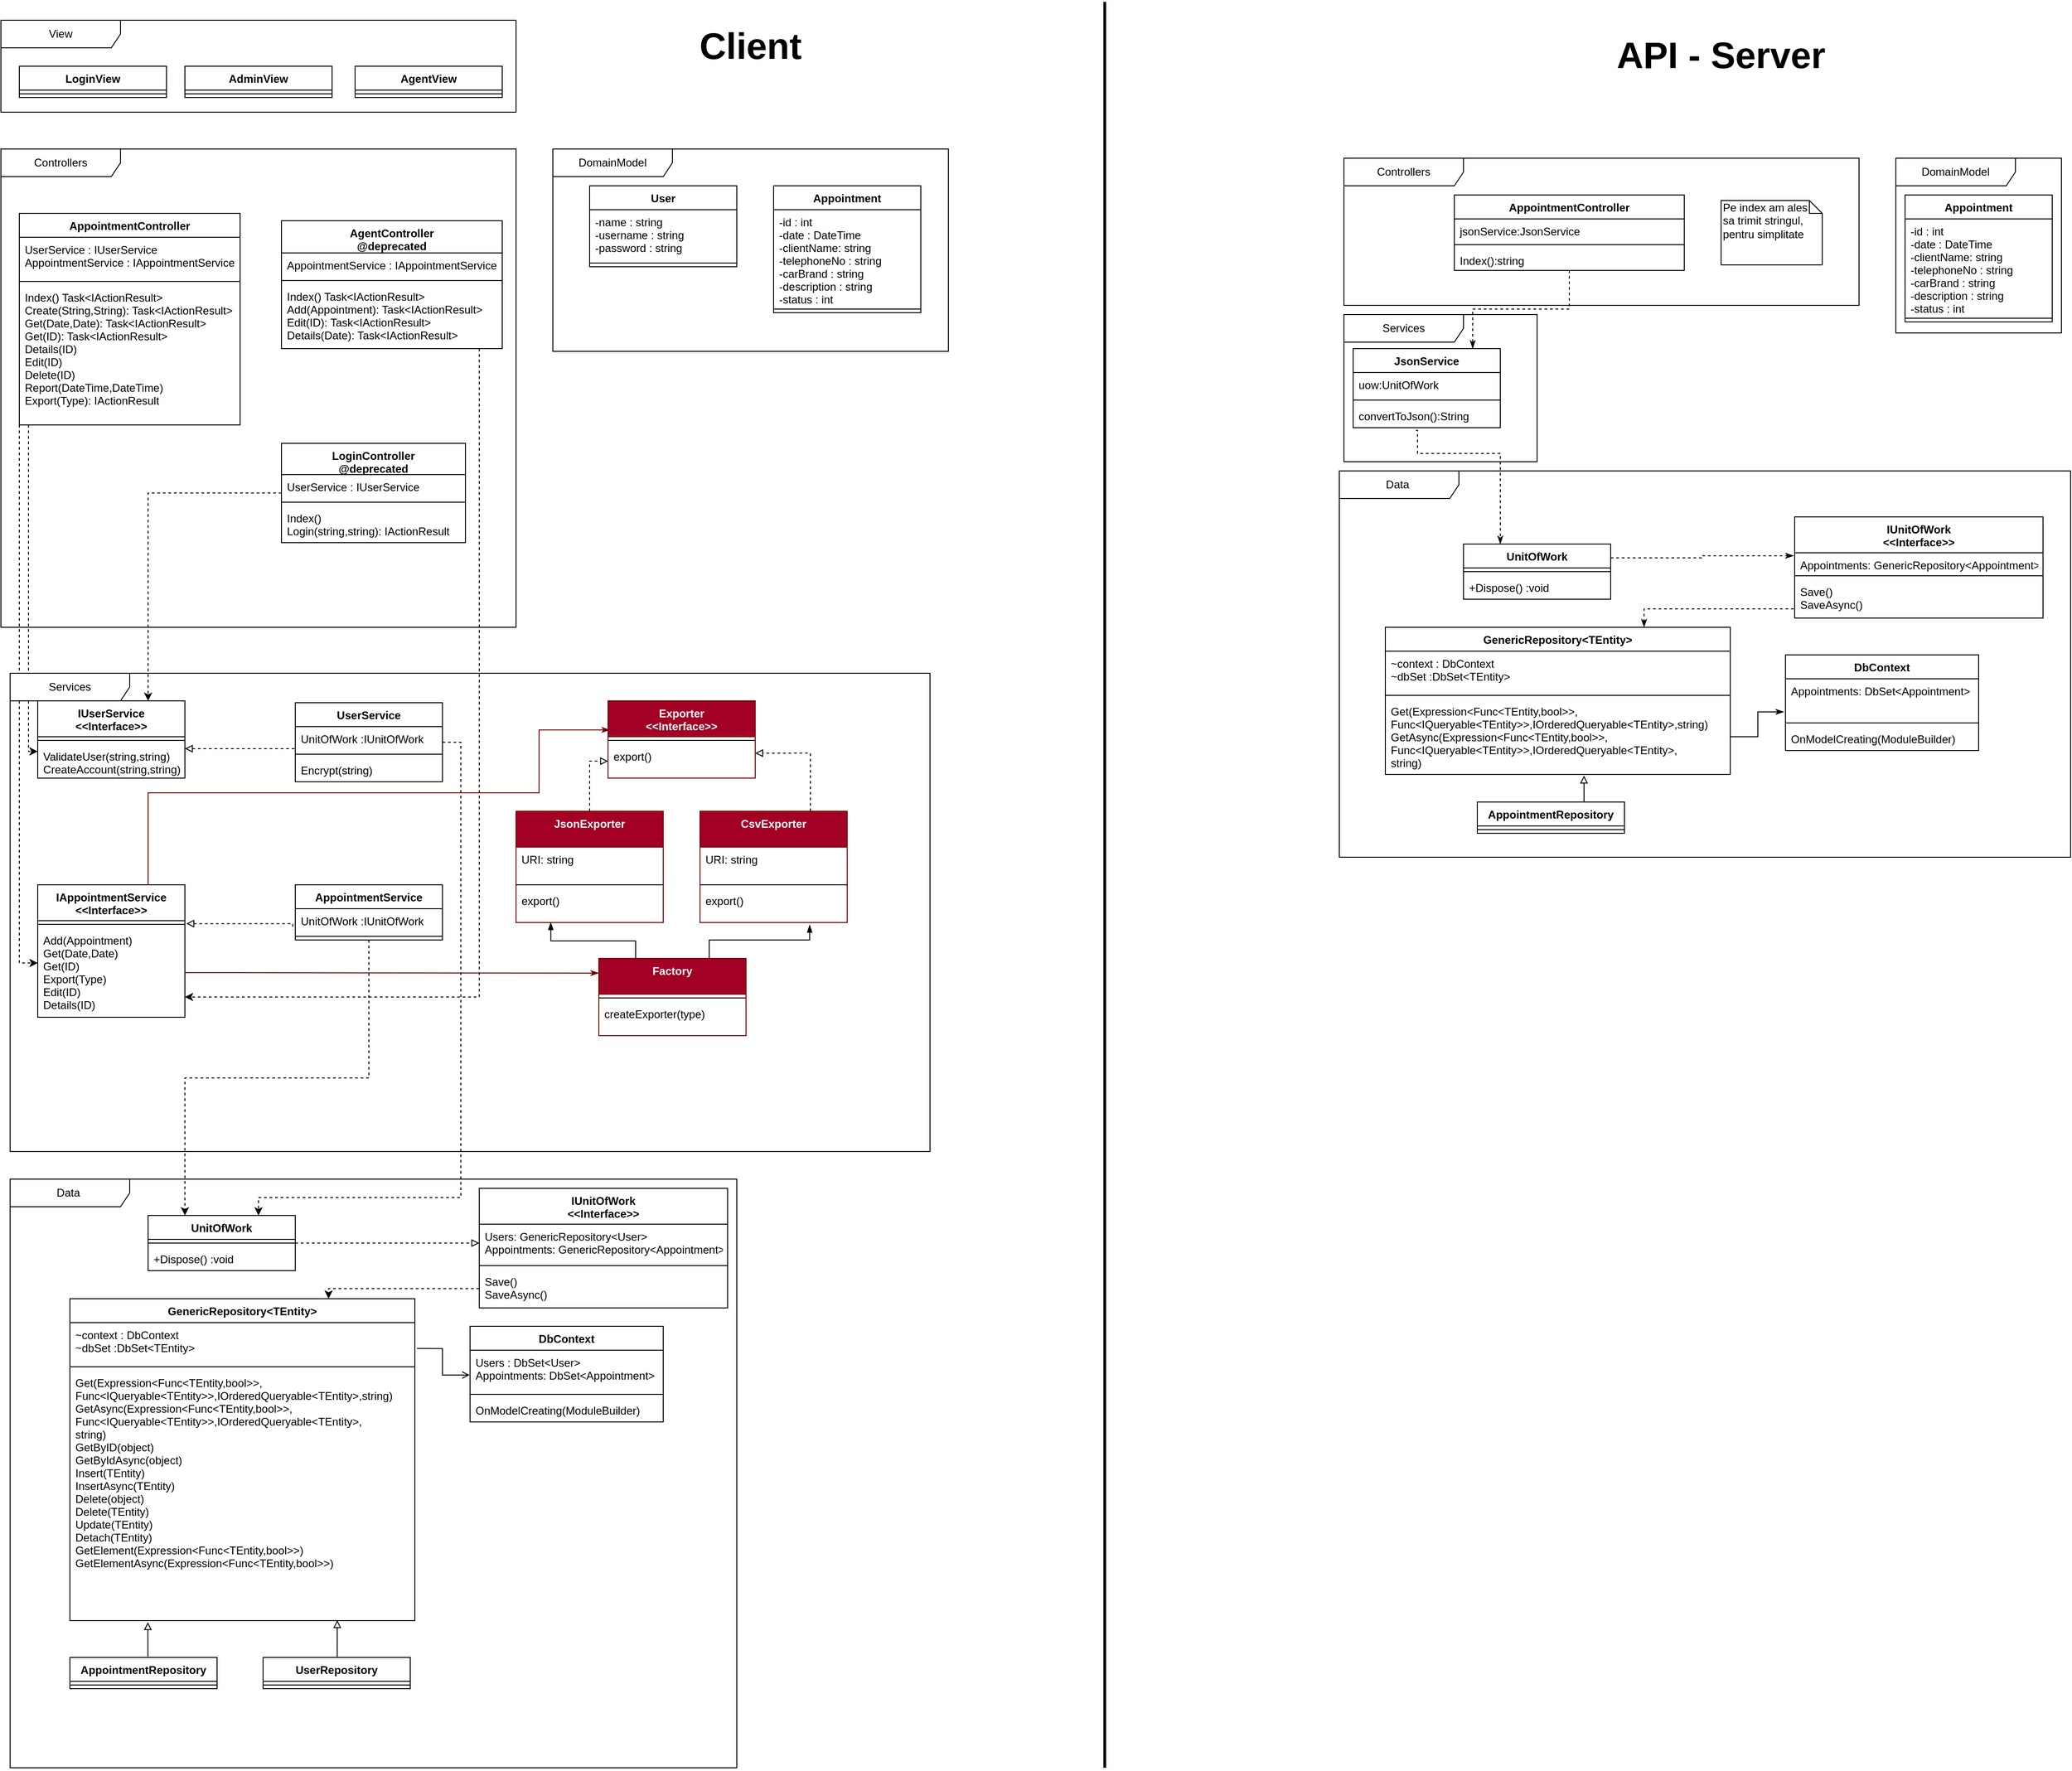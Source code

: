 <mxfile version="12.9.12" type="device"><diagram id="PIaGC9oznYT1SLy1lcSQ" name="Page-1"><mxGraphModel dx="2966" dy="1517" grid="1" gridSize="10" guides="1" tooltips="1" connect="1" arrows="1" fold="1" page="1" pageScale="1" pageWidth="850" pageHeight="1100" math="0" shadow="0"><root><mxCell id="0"/><mxCell id="1" parent="0"/><mxCell id="qZq4hldEDot05OZRBXCC-1" value="Controllers" style="shape=umlFrame;whiteSpace=wrap;html=1;width=130;height=30;" parent="1" vertex="1"><mxGeometry x="95" y="170" width="560" height="520" as="geometry"/></mxCell><mxCell id="qZq4hldEDot05OZRBXCC-2" value="DomainModel" style="shape=umlFrame;whiteSpace=wrap;html=1;width=130;height=30;" parent="1" vertex="1"><mxGeometry x="695" y="170" width="430" height="220" as="geometry"/></mxCell><mxCell id="qZq4hldEDot05OZRBXCC-3" value="Services" style="shape=umlFrame;whiteSpace=wrap;html=1;width=130;height=30;" parent="1" vertex="1"><mxGeometry x="1555" y="350" width="210" height="160" as="geometry"/></mxCell><mxCell id="qZq4hldEDot05OZRBXCC-8" value="Data&amp;nbsp;" style="shape=umlFrame;whiteSpace=wrap;html=1;width=130;height=30;" parent="1" vertex="1"><mxGeometry x="105" y="1290" width="790" height="640" as="geometry"/></mxCell><mxCell id="qZq4hldEDot05OZRBXCC-17" value="View" style="shape=umlFrame;whiteSpace=wrap;html=1;width=130;height=30;" parent="1" vertex="1"><mxGeometry x="95" y="30" width="560" height="100" as="geometry"/></mxCell><mxCell id="qZq4hldEDot05OZRBXCC-35" style="edgeStyle=orthogonalEdgeStyle;rounded=0;orthogonalLoop=1;jettySize=auto;html=1;exitX=1;exitY=0.5;exitDx=0;exitDy=0;endArrow=none;endFill=0;startArrow=block;startFill=0;dashed=1;" parent="1" edge="1"><mxGeometry relative="1" as="geometry"><mxPoint x="417" y="822" as="targetPoint"/><Array as="points"><mxPoint x="417" y="822"/></Array><mxPoint x="295" y="822" as="sourcePoint"/></mxGeometry></mxCell><mxCell id="qZq4hldEDot05OZRBXCC-36" style="edgeStyle=orthogonalEdgeStyle;rounded=0;orthogonalLoop=1;jettySize=auto;html=1;startArrow=block;startFill=0;endArrow=none;endFill=0;dashed=1;entryX=-0.017;entryY=0.878;entryDx=0;entryDy=0;entryPerimeter=0;exitX=1.01;exitY=0.124;exitDx=0;exitDy=0;exitPerimeter=0;" parent="1" target="qZq4hldEDot05OZRBXCC-19" edge="1"><mxGeometry relative="1" as="geometry"><mxPoint x="415" y="942" as="targetPoint"/><Array as="points"><mxPoint x="412" y="1012"/></Array><mxPoint x="296.6" y="1012.224" as="sourcePoint"/></mxGeometry></mxCell><mxCell id="rOo90DY0eAiEfYLlyZjU-38" style="edgeStyle=orthogonalEdgeStyle;rounded=0;orthogonalLoop=1;jettySize=auto;html=1;dashed=1;endArrow=classic;endFill=1;entryX=0.75;entryY=0;entryDx=0;entryDy=0;" parent="1" source="qZq4hldEDot05OZRBXCC-4" target="qZq4hldEDot05OZRBXCC-54" edge="1"><mxGeometry relative="1" as="geometry"><Array as="points"><mxPoint x="595" y="815"/><mxPoint x="595" y="1310"/><mxPoint x="375" y="1310"/></Array></mxGeometry></mxCell><mxCell id="rOo90DY0eAiEfYLlyZjU-37" style="edgeStyle=orthogonalEdgeStyle;rounded=0;orthogonalLoop=1;jettySize=auto;html=1;entryX=0.25;entryY=0;entryDx=0;entryDy=0;dashed=1;endArrow=classic;endFill=1;" parent="1" source="qZq4hldEDot05OZRBXCC-18" target="qZq4hldEDot05OZRBXCC-54" edge="1"><mxGeometry relative="1" as="geometry"><Array as="points"><mxPoint x="495" y="1180"/><mxPoint x="295" y="1180"/></Array></mxGeometry></mxCell><mxCell id="rOo90DY0eAiEfYLlyZjU-20" style="edgeStyle=orthogonalEdgeStyle;rounded=0;orthogonalLoop=1;jettySize=auto;html=1;entryX=0;entryY=0.5;entryDx=0;entryDy=0;endArrow=block;endFill=0;dashed=1;" parent="1" source="qZq4hldEDot05OZRBXCC-54" target="qZq4hldEDot05OZRBXCC-76" edge="1"><mxGeometry relative="1" as="geometry"/></mxCell><mxCell id="qZq4hldEDot05OZRBXCC-74" style="edgeStyle=orthogonalEdgeStyle;rounded=0;orthogonalLoop=1;jettySize=auto;html=1;exitX=1.006;exitY=0.64;exitDx=0;exitDy=0;entryX=-0.002;entryY=0.622;entryDx=0;entryDy=0;startArrow=none;startFill=0;endArrow=open;endFill=0;exitPerimeter=0;entryPerimeter=0;" parent="1" source="qZq4hldEDot05OZRBXCC-59" target="qZq4hldEDot05OZRBXCC-71" edge="1"><mxGeometry relative="1" as="geometry"><Array as="points"><mxPoint x="575" y="1474"/><mxPoint x="575" y="1503"/><mxPoint x="605" y="1503"/></Array></mxGeometry></mxCell><mxCell id="rOo90DY0eAiEfYLlyZjU-19" style="edgeStyle=orthogonalEdgeStyle;rounded=0;orthogonalLoop=1;jettySize=auto;html=1;exitX=0.5;exitY=0;exitDx=0;exitDy=0;entryX=0.226;entryY=1.006;entryDx=0;entryDy=0;entryPerimeter=0;endArrow=block;endFill=0;" parent="1" source="qZq4hldEDot05OZRBXCC-66" target="qZq4hldEDot05OZRBXCC-61" edge="1"><mxGeometry relative="1" as="geometry"/></mxCell><mxCell id="rOo90DY0eAiEfYLlyZjU-18" style="edgeStyle=orthogonalEdgeStyle;rounded=0;orthogonalLoop=1;jettySize=auto;html=1;endArrow=block;endFill=0;entryX=0.775;entryY=0.998;entryDx=0;entryDy=0;entryPerimeter=0;" parent="1" source="qZq4hldEDot05OZRBXCC-62" target="qZq4hldEDot05OZRBXCC-61" edge="1"><mxGeometry relative="1" as="geometry"><mxPoint x="465" y="1774" as="targetPoint"/><Array as="points"><mxPoint x="461" y="1790"/></Array></mxGeometry></mxCell><mxCell id="rOo90DY0eAiEfYLlyZjU-39" style="edgeStyle=orthogonalEdgeStyle;rounded=0;orthogonalLoop=1;jettySize=auto;html=1;entryX=0.75;entryY=0;entryDx=0;entryDy=0;dashed=1;endArrow=classic;endFill=1;" parent="1" source="rOo90DY0eAiEfYLlyZjU-9" target="qZq4hldEDot05OZRBXCC-22" edge="1"><mxGeometry relative="1" as="geometry"/></mxCell><mxCell id="rOo90DY0eAiEfYLlyZjU-34" style="edgeStyle=orthogonalEdgeStyle;rounded=0;orthogonalLoop=1;jettySize=auto;html=1;dashed=1;endArrow=classic;endFill=1;" parent="1" source="rOo90DY0eAiEfYLlyZjU-13" target="qZq4hldEDot05OZRBXCC-22" edge="1"><mxGeometry relative="1" as="geometry"><Array as="points"><mxPoint x="125" y="825"/></Array></mxGeometry></mxCell><mxCell id="rOo90DY0eAiEfYLlyZjU-35" style="edgeStyle=orthogonalEdgeStyle;rounded=0;orthogonalLoop=1;jettySize=auto;html=1;dashed=1;endArrow=classic;endFill=1;" parent="1" source="rOo90DY0eAiEfYLlyZjU-13" target="qZq4hldEDot05OZRBXCC-31" edge="1"><mxGeometry relative="1" as="geometry"><Array as="points"><mxPoint x="115" y="1055"/></Array></mxGeometry></mxCell><mxCell id="rOo90DY0eAiEfYLlyZjU-36" style="edgeStyle=orthogonalEdgeStyle;rounded=0;orthogonalLoop=1;jettySize=auto;html=1;dashed=1;endArrow=classic;endFill=1;" parent="1" source="rOo90DY0eAiEfYLlyZjU-25" target="qZq4hldEDot05OZRBXCC-34" edge="1"><mxGeometry relative="1" as="geometry"><Array as="points"><mxPoint x="615" y="1092"/></Array></mxGeometry></mxCell><mxCell id="rOo90DY0eAiEfYLlyZjU-40" style="edgeStyle=orthogonalEdgeStyle;rounded=0;orthogonalLoop=1;jettySize=auto;html=1;exitX=0;exitY=0.5;exitDx=0;exitDy=0;entryX=0.75;entryY=0;entryDx=0;entryDy=0;dashed=1;endArrow=classic;endFill=1;" parent="1" source="qZq4hldEDot05OZRBXCC-78" target="qZq4hldEDot05OZRBXCC-58" edge="1"><mxGeometry relative="1" as="geometry"><Array as="points"><mxPoint x="451" y="1409"/></Array></mxGeometry></mxCell><mxCell id="Af4SfzomK1wNkltasO6u-13" style="edgeStyle=orthogonalEdgeStyle;rounded=0;orthogonalLoop=1;jettySize=auto;html=1;exitX=0.5;exitY=0;exitDx=0;exitDy=0;endArrow=block;endFill=0;dashed=1;" edge="1" parent="1" source="Af4SfzomK1wNkltasO6u-4" target="Af4SfzomK1wNkltasO6u-3"><mxGeometry relative="1" as="geometry"/></mxCell><mxCell id="Af4SfzomK1wNkltasO6u-14" style="edgeStyle=orthogonalEdgeStyle;rounded=0;orthogonalLoop=1;jettySize=auto;html=1;exitX=0.75;exitY=0;exitDx=0;exitDy=0;entryX=1;entryY=0.266;entryDx=0;entryDy=0;entryPerimeter=0;endArrow=block;endFill=0;dashed=1;" edge="1" parent="1" source="Af4SfzomK1wNkltasO6u-7" target="Af4SfzomK1wNkltasO6u-3"><mxGeometry relative="1" as="geometry"/></mxCell><mxCell id="Af4SfzomK1wNkltasO6u-15" style="edgeStyle=orthogonalEdgeStyle;rounded=0;orthogonalLoop=1;jettySize=auto;html=1;exitX=0.25;exitY=0;exitDx=0;exitDy=0;entryX=0.236;entryY=0.99;entryDx=0;entryDy=0;entryPerimeter=0;endArrow=blockThin;endFill=1;" edge="1" parent="1" source="Af4SfzomK1wNkltasO6u-10" target="Af4SfzomK1wNkltasO6u-6"><mxGeometry relative="1" as="geometry"><Array as="points"><mxPoint x="785" y="1031"/><mxPoint x="693" y="1031"/></Array></mxGeometry></mxCell><mxCell id="Af4SfzomK1wNkltasO6u-16" style="edgeStyle=orthogonalEdgeStyle;rounded=0;orthogonalLoop=1;jettySize=auto;html=1;exitX=0.75;exitY=0;exitDx=0;exitDy=0;entryX=0.745;entryY=1.067;entryDx=0;entryDy=0;entryPerimeter=0;endArrow=blockThin;endFill=1;" edge="1" parent="1" source="Af4SfzomK1wNkltasO6u-10" target="Af4SfzomK1wNkltasO6u-9"><mxGeometry relative="1" as="geometry"><Array as="points"><mxPoint x="865" y="1030"/><mxPoint x="974" y="1030"/></Array></mxGeometry></mxCell><mxCell id="Af4SfzomK1wNkltasO6u-22" value="" style="endArrow=none;html=1;strokeWidth=3;" edge="1" parent="1"><mxGeometry width="50" height="50" relative="1" as="geometry"><mxPoint x="1295" y="1930" as="sourcePoint"/><mxPoint x="1295" y="10" as="targetPoint"/></mxGeometry></mxCell><mxCell id="Af4SfzomK1wNkltasO6u-23" value="Controllers" style="shape=umlFrame;whiteSpace=wrap;html=1;width=130;height=30;" vertex="1" parent="1"><mxGeometry x="1555" y="180" width="560" height="160" as="geometry"/></mxCell><mxCell id="Af4SfzomK1wNkltasO6u-24" value="DomainModel" style="shape=umlFrame;whiteSpace=wrap;html=1;width=130;height=30;" vertex="1" parent="1"><mxGeometry x="2155" y="180" width="180" height="190" as="geometry"/></mxCell><mxCell id="Af4SfzomK1wNkltasO6u-25" value="Data&amp;nbsp;" style="shape=umlFrame;whiteSpace=wrap;html=1;width=130;height=30;" vertex="1" parent="1"><mxGeometry x="1550" y="520" width="795" height="420" as="geometry"/></mxCell><mxCell id="Af4SfzomK1wNkltasO6u-65" style="edgeStyle=orthogonalEdgeStyle;rounded=0;orthogonalLoop=1;jettySize=auto;html=1;exitX=0.5;exitY=1;exitDx=0;exitDy=0;dashed=1;endArrow=classicThin;endFill=1;" edge="1" parent="1" source="Af4SfzomK1wNkltasO6u-30" target="Af4SfzomK1wNkltasO6u-61"><mxGeometry relative="1" as="geometry"><Array as="points"><mxPoint x="1800" y="344"/><mxPoint x="1695" y="344"/></Array></mxGeometry></mxCell><mxCell id="Af4SfzomK1wNkltasO6u-57" style="edgeStyle=orthogonalEdgeStyle;rounded=0;orthogonalLoop=1;jettySize=auto;html=1;exitX=1;exitY=0.25;exitDx=0;exitDy=0;entryX=-0.004;entryY=0.154;entryDx=0;entryDy=0;entryPerimeter=0;endArrow=classicThin;endFill=1;dashed=1;" edge="1" parent="1" source="Af4SfzomK1wNkltasO6u-35" target="Af4SfzomK1wNkltasO6u-39"><mxGeometry relative="1" as="geometry"/></mxCell><mxCell id="Af4SfzomK1wNkltasO6u-53" style="edgeStyle=orthogonalEdgeStyle;rounded=0;orthogonalLoop=1;jettySize=auto;html=1;exitX=0.75;exitY=0;exitDx=0;exitDy=0;entryX=0.576;entryY=1.016;entryDx=0;entryDy=0;entryPerimeter=0;endArrow=block;endFill=0;" edge="1" parent="1" source="Af4SfzomK1wNkltasO6u-46" target="Af4SfzomK1wNkltasO6u-45"><mxGeometry relative="1" as="geometry"/></mxCell><mxCell id="Af4SfzomK1wNkltasO6u-54" style="edgeStyle=orthogonalEdgeStyle;rounded=0;orthogonalLoop=1;jettySize=auto;html=1;exitX=1;exitY=0.5;exitDx=0;exitDy=0;entryX=-0.008;entryY=0.818;entryDx=0;entryDy=0;entryPerimeter=0;endArrow=classicThin;endFill=1;" edge="1" parent="1" source="Af4SfzomK1wNkltasO6u-45" target="Af4SfzomK1wNkltasO6u-49"><mxGeometry relative="1" as="geometry"/></mxCell><mxCell id="Af4SfzomK1wNkltasO6u-56" style="edgeStyle=orthogonalEdgeStyle;rounded=0;orthogonalLoop=1;jettySize=auto;html=1;exitX=0;exitY=0.5;exitDx=0;exitDy=0;entryX=0.75;entryY=0;entryDx=0;entryDy=0;endArrow=classicThin;endFill=1;dashed=1;" edge="1" parent="1" source="Af4SfzomK1wNkltasO6u-41" target="Af4SfzomK1wNkltasO6u-42"><mxGeometry relative="1" as="geometry"><Array as="points"><mxPoint x="2045" y="670"/><mxPoint x="1881" y="670"/></Array></mxGeometry></mxCell><mxCell id="Af4SfzomK1wNkltasO6u-58" style="edgeStyle=orthogonalEdgeStyle;rounded=0;orthogonalLoop=1;jettySize=auto;html=1;entryX=0.25;entryY=0;entryDx=0;entryDy=0;dashed=1;endArrow=classicThin;endFill=1;exitX=0.426;exitY=1.11;exitDx=0;exitDy=0;exitPerimeter=0;" edge="1" parent="1" source="Af4SfzomK1wNkltasO6u-64" target="Af4SfzomK1wNkltasO6u-35"><mxGeometry relative="1" as="geometry"><mxPoint x="1814" y="305" as="sourcePoint"/><Array as="points"><mxPoint x="1635" y="476"/><mxPoint x="1635" y="501"/><mxPoint x="1725" y="501"/></Array></mxGeometry></mxCell><mxCell id="Af4SfzomK1wNkltasO6u-59" value="Pe index am ales sa trimit stringul, pentru simplitate" style="shape=note;whiteSpace=wrap;html=1;size=14;verticalAlign=top;align=left;spacingTop=-6;" vertex="1" parent="1"><mxGeometry x="1965" y="226" width="110" height="70" as="geometry"/></mxCell><mxCell id="Af4SfzomK1wNkltasO6u-60" value="Services" style="shape=umlFrame;whiteSpace=wrap;html=1;width=130;height=30;" vertex="1" parent="1"><mxGeometry x="105" y="740" width="1000" height="520" as="geometry"/></mxCell><mxCell id="Af4SfzomK1wNkltasO6u-66" value="API - Server" style="text;align=center;fontStyle=1;verticalAlign=middle;spacingLeft=3;spacingRight=3;strokeColor=none;rotatable=0;points=[[0,0.5],[1,0.5]];portConstraint=eastwest;fontSize=40;" vertex="1" parent="1"><mxGeometry x="1925" y="50" width="80" height="26" as="geometry"/></mxCell><mxCell id="Af4SfzomK1wNkltasO6u-67" value="Client" style="text;align=center;fontStyle=1;verticalAlign=middle;spacingLeft=3;spacingRight=3;strokeColor=none;rotatable=0;points=[[0,0.5],[1,0.5]];portConstraint=eastwest;fontSize=40;" vertex="1" parent="1"><mxGeometry x="870" y="40" width="80" height="26" as="geometry"/></mxCell><mxCell id="qZq4hldEDot05OZRBXCC-13" value="Appointment" style="swimlane;fontStyle=1;align=center;verticalAlign=top;childLayout=stackLayout;horizontal=1;startSize=26;horizontalStack=0;resizeParent=1;resizeParentMax=0;resizeLast=0;collapsible=1;marginBottom=0;" parent="1" vertex="1"><mxGeometry x="935" y="210" width="160" height="138" as="geometry"/></mxCell><mxCell id="qZq4hldEDot05OZRBXCC-14" value="-id : int&#10;-date : DateTime&#10;-clientName: string&#10;-telephoneNo : string&#10;-carBrand : string&#10;-description : string&#10;-status : int" style="text;strokeColor=none;fillColor=none;align=left;verticalAlign=top;spacingLeft=4;spacingRight=4;overflow=hidden;rotatable=0;points=[[0,0.5],[1,0.5]];portConstraint=eastwest;" parent="qZq4hldEDot05OZRBXCC-13" vertex="1"><mxGeometry y="26" width="160" height="104" as="geometry"/></mxCell><mxCell id="qZq4hldEDot05OZRBXCC-15" value="" style="line;strokeWidth=1;fillColor=none;align=left;verticalAlign=middle;spacingTop=-1;spacingLeft=3;spacingRight=3;rotatable=0;labelPosition=right;points=[];portConstraint=eastwest;" parent="qZq4hldEDot05OZRBXCC-13" vertex="1"><mxGeometry y="130" width="160" height="8" as="geometry"/></mxCell><mxCell id="qZq4hldEDot05OZRBXCC-9" value="User" style="swimlane;fontStyle=1;align=center;verticalAlign=top;childLayout=stackLayout;horizontal=1;startSize=26;horizontalStack=0;resizeParent=1;resizeParentMax=0;resizeLast=0;collapsible=1;marginBottom=0;" parent="1" vertex="1"><mxGeometry x="735" y="210" width="160" height="88" as="geometry"/></mxCell><mxCell id="qZq4hldEDot05OZRBXCC-10" value="-name : string&#10;-username : string&#10;-password : string" style="text;strokeColor=none;fillColor=none;align=left;verticalAlign=top;spacingLeft=4;spacingRight=4;overflow=hidden;rotatable=0;points=[[0,0.5],[1,0.5]];portConstraint=eastwest;" parent="qZq4hldEDot05OZRBXCC-9" vertex="1"><mxGeometry y="26" width="160" height="54" as="geometry"/></mxCell><mxCell id="qZq4hldEDot05OZRBXCC-11" value="" style="line;strokeWidth=1;fillColor=none;align=left;verticalAlign=middle;spacingTop=-1;spacingLeft=3;spacingRight=3;rotatable=0;labelPosition=right;points=[];portConstraint=eastwest;" parent="qZq4hldEDot05OZRBXCC-9" vertex="1"><mxGeometry y="80" width="160" height="8" as="geometry"/></mxCell><mxCell id="qZq4hldEDot05OZRBXCC-4" value="UserService" style="swimlane;fontStyle=1;align=center;verticalAlign=top;childLayout=stackLayout;horizontal=1;startSize=26;horizontalStack=0;resizeParent=1;resizeParentMax=0;resizeLast=0;collapsible=1;marginBottom=0;" parent="1" vertex="1"><mxGeometry x="415" y="772" width="160" height="86" as="geometry"/></mxCell><mxCell id="qZq4hldEDot05OZRBXCC-5" value="UnitOfWork :IUnitOfWork" style="text;strokeColor=none;fillColor=none;align=left;verticalAlign=top;spacingLeft=4;spacingRight=4;overflow=hidden;rotatable=0;points=[[0,0.5],[1,0.5]];portConstraint=eastwest;" parent="qZq4hldEDot05OZRBXCC-4" vertex="1"><mxGeometry y="26" width="160" height="26" as="geometry"/></mxCell><mxCell id="qZq4hldEDot05OZRBXCC-6" value="" style="line;strokeWidth=1;fillColor=none;align=left;verticalAlign=middle;spacingTop=-1;spacingLeft=3;spacingRight=3;rotatable=0;labelPosition=right;points=[];portConstraint=eastwest;" parent="qZq4hldEDot05OZRBXCC-4" vertex="1"><mxGeometry y="52" width="160" height="8" as="geometry"/></mxCell><mxCell id="qZq4hldEDot05OZRBXCC-7" value="Encrypt(string)" style="text;strokeColor=none;fillColor=none;align=left;verticalAlign=top;spacingLeft=4;spacingRight=4;overflow=hidden;rotatable=0;points=[[0,0.5],[1,0.5]];portConstraint=eastwest;" parent="qZq4hldEDot05OZRBXCC-4" vertex="1"><mxGeometry y="60" width="160" height="26" as="geometry"/></mxCell><mxCell id="qZq4hldEDot05OZRBXCC-18" value="AppointmentService" style="swimlane;fontStyle=1;align=center;verticalAlign=top;childLayout=stackLayout;horizontal=1;startSize=26;horizontalStack=0;resizeParent=1;resizeParentMax=0;resizeLast=0;collapsible=1;marginBottom=0;" parent="1" vertex="1"><mxGeometry x="415" y="970" width="160" height="60" as="geometry"/></mxCell><mxCell id="qZq4hldEDot05OZRBXCC-19" value="UnitOfWork :IUnitOfWork" style="text;strokeColor=none;fillColor=none;align=left;verticalAlign=top;spacingLeft=4;spacingRight=4;overflow=hidden;rotatable=0;points=[[0,0.5],[1,0.5]];portConstraint=eastwest;" parent="qZq4hldEDot05OZRBXCC-18" vertex="1"><mxGeometry y="26" width="160" height="26" as="geometry"/></mxCell><mxCell id="qZq4hldEDot05OZRBXCC-20" value="" style="line;strokeWidth=1;fillColor=none;align=left;verticalAlign=middle;spacingTop=-1;spacingLeft=3;spacingRight=3;rotatable=0;labelPosition=right;points=[];portConstraint=eastwest;" parent="qZq4hldEDot05OZRBXCC-18" vertex="1"><mxGeometry y="52" width="160" height="8" as="geometry"/></mxCell><mxCell id="qZq4hldEDot05OZRBXCC-22" value="IUserService&#10;&lt;&lt;Interface&gt;&gt;" style="swimlane;fontStyle=1;align=center;verticalAlign=top;childLayout=stackLayout;horizontal=1;startSize=39;horizontalStack=0;resizeParent=1;resizeParentMax=0;resizeLast=0;collapsible=1;marginBottom=0;" parent="1" vertex="1"><mxGeometry x="135" y="770" width="160" height="84" as="geometry"/></mxCell><mxCell id="qZq4hldEDot05OZRBXCC-24" value="" style="line;strokeWidth=1;fillColor=none;align=left;verticalAlign=middle;spacingTop=-1;spacingLeft=3;spacingRight=3;rotatable=0;labelPosition=right;points=[];portConstraint=eastwest;" parent="qZq4hldEDot05OZRBXCC-22" vertex="1"><mxGeometry y="39" width="160" height="8" as="geometry"/></mxCell><mxCell id="qZq4hldEDot05OZRBXCC-25" value="ValidateUser(string,string)&#10;CreateAccount(string,string)" style="text;strokeColor=none;fillColor=none;align=left;verticalAlign=top;spacingLeft=4;spacingRight=4;overflow=hidden;rotatable=0;points=[[0,0.5],[1,0.5]];portConstraint=eastwest;" parent="qZq4hldEDot05OZRBXCC-22" vertex="1"><mxGeometry y="47" width="160" height="37" as="geometry"/></mxCell><mxCell id="Af4SfzomK1wNkltasO6u-69" style="edgeStyle=orthogonalEdgeStyle;rounded=0;orthogonalLoop=1;jettySize=auto;html=1;exitX=0.75;exitY=0;exitDx=0;exitDy=0;entryX=0.013;entryY=0.376;entryDx=0;entryDy=0;entryPerimeter=0;endArrow=classicThin;endFill=1;strokeWidth=1;fontSize=40;fillColor=#a20025;strokeColor=#6F0000;" edge="1" parent="1" source="qZq4hldEDot05OZRBXCC-31" target="Af4SfzomK1wNkltasO6u-1"><mxGeometry relative="1" as="geometry"><Array as="points"><mxPoint x="255" y="870"/><mxPoint x="680" y="870"/><mxPoint x="680" y="802"/></Array></mxGeometry></mxCell><mxCell id="qZq4hldEDot05OZRBXCC-31" value="IAppointmentService&#10;&lt;&lt;Interface&gt;&gt;" style="swimlane;fontStyle=1;align=center;verticalAlign=top;childLayout=stackLayout;horizontal=1;startSize=39;horizontalStack=0;resizeParent=1;resizeParentMax=0;resizeLast=0;collapsible=1;marginBottom=0;" parent="1" vertex="1"><mxGeometry x="135" y="970" width="160" height="144" as="geometry"/></mxCell><mxCell id="qZq4hldEDot05OZRBXCC-33" value="" style="line;strokeWidth=1;fillColor=none;align=left;verticalAlign=middle;spacingTop=-1;spacingLeft=3;spacingRight=3;rotatable=0;labelPosition=right;points=[];portConstraint=eastwest;" parent="qZq4hldEDot05OZRBXCC-31" vertex="1"><mxGeometry y="39" width="160" height="8" as="geometry"/></mxCell><mxCell id="qZq4hldEDot05OZRBXCC-34" value="Add(Appointment)&#10;Get(Date,Date)&#10;Get(ID)&#10;Export(Type)&#10;Edit(ID)&#10;Details(ID)" style="text;strokeColor=none;fillColor=none;align=left;verticalAlign=top;spacingLeft=4;spacingRight=4;overflow=hidden;rotatable=0;points=[[0,0.5],[1,0.5]];portConstraint=eastwest;" parent="qZq4hldEDot05OZRBXCC-31" vertex="1"><mxGeometry y="47" width="160" height="97" as="geometry"/></mxCell><mxCell id="qZq4hldEDot05OZRBXCC-54" value="UnitOfWork" style="swimlane;fontStyle=1;align=center;verticalAlign=top;childLayout=stackLayout;horizontal=1;startSize=26;horizontalStack=0;resizeParent=1;resizeParentMax=0;resizeLast=0;collapsible=1;marginBottom=0;" parent="1" vertex="1"><mxGeometry x="255" y="1329.5" width="160" height="60" as="geometry"/></mxCell><mxCell id="qZq4hldEDot05OZRBXCC-56" value="" style="line;strokeWidth=1;fillColor=none;align=left;verticalAlign=middle;spacingTop=-1;spacingLeft=3;spacingRight=3;rotatable=0;labelPosition=right;points=[];portConstraint=eastwest;" parent="qZq4hldEDot05OZRBXCC-54" vertex="1"><mxGeometry y="26" width="160" height="8" as="geometry"/></mxCell><mxCell id="qZq4hldEDot05OZRBXCC-57" value="+Dispose() :void" style="text;strokeColor=none;fillColor=none;align=left;verticalAlign=top;spacingLeft=4;spacingRight=4;overflow=hidden;rotatable=0;points=[[0,0.5],[1,0.5]];portConstraint=eastwest;" parent="qZq4hldEDot05OZRBXCC-54" vertex="1"><mxGeometry y="34" width="160" height="26" as="geometry"/></mxCell><mxCell id="qZq4hldEDot05OZRBXCC-75" value="IUnitOfWork&#10;&lt;&lt;Interface&gt;&gt;" style="swimlane;fontStyle=1;align=center;verticalAlign=top;childLayout=stackLayout;horizontal=1;startSize=39;horizontalStack=0;resizeParent=1;resizeParentMax=0;resizeLast=0;collapsible=1;marginBottom=0;" parent="1" vertex="1"><mxGeometry x="615" y="1300" width="270" height="130" as="geometry"/></mxCell><mxCell id="qZq4hldEDot05OZRBXCC-76" value="Users: GenericRepository&lt;User&gt;&#10;Appointments: GenericRepository&lt;Appointment&gt;" style="text;strokeColor=none;fillColor=none;align=left;verticalAlign=top;spacingLeft=4;spacingRight=4;overflow=hidden;rotatable=0;points=[[0,0.5],[1,0.5]];portConstraint=eastwest;" parent="qZq4hldEDot05OZRBXCC-75" vertex="1"><mxGeometry y="39" width="270" height="41" as="geometry"/></mxCell><mxCell id="qZq4hldEDot05OZRBXCC-77" value="" style="line;strokeWidth=1;fillColor=none;align=left;verticalAlign=middle;spacingTop=-1;spacingLeft=3;spacingRight=3;rotatable=0;labelPosition=right;points=[];portConstraint=eastwest;" parent="qZq4hldEDot05OZRBXCC-75" vertex="1"><mxGeometry y="80" width="270" height="8" as="geometry"/></mxCell><mxCell id="qZq4hldEDot05OZRBXCC-78" value="Save()&#10;SaveAsync()" style="text;strokeColor=none;fillColor=none;align=left;verticalAlign=top;spacingLeft=4;spacingRight=4;overflow=hidden;rotatable=0;points=[[0,0.5],[1,0.5]];portConstraint=eastwest;" parent="qZq4hldEDot05OZRBXCC-75" vertex="1"><mxGeometry y="88" width="270" height="42" as="geometry"/></mxCell><mxCell id="qZq4hldEDot05OZRBXCC-58" value="GenericRepository&lt;TEntity&gt;" style="swimlane;fontStyle=1;align=center;verticalAlign=top;childLayout=stackLayout;horizontal=1;startSize=26;horizontalStack=0;resizeParent=1;resizeParentMax=0;resizeLast=0;collapsible=1;marginBottom=0;" parent="1" vertex="1"><mxGeometry x="170" y="1420" width="375" height="350" as="geometry"/></mxCell><mxCell id="qZq4hldEDot05OZRBXCC-59" value="~context : DbContext&#10;~dbSet :DbSet&lt;TEntity&gt;" style="text;strokeColor=none;fillColor=none;align=left;verticalAlign=top;spacingLeft=4;spacingRight=4;overflow=hidden;rotatable=0;points=[[0,0.5],[1,0.5]];portConstraint=eastwest;" parent="qZq4hldEDot05OZRBXCC-58" vertex="1"><mxGeometry y="26" width="375" height="44" as="geometry"/></mxCell><mxCell id="qZq4hldEDot05OZRBXCC-60" value="" style="line;strokeWidth=1;fillColor=none;align=left;verticalAlign=middle;spacingTop=-1;spacingLeft=3;spacingRight=3;rotatable=0;labelPosition=right;points=[];portConstraint=eastwest;" parent="qZq4hldEDot05OZRBXCC-58" vertex="1"><mxGeometry y="70" width="375" height="8" as="geometry"/></mxCell><mxCell id="qZq4hldEDot05OZRBXCC-61" value="Get(Expression&lt;Func&lt;TEntity,bool&gt;&gt;,&#10;Func&lt;IQueryable&lt;TEntity&gt;&gt;,IOrderedQueryable&lt;TEntity&gt;,string)&#10;GetAsync(Expression&lt;Func&lt;TEntity,bool&gt;&gt;,&#10;Func&lt;IQueryable&lt;TEntity&gt;&gt;,IOrderedQueryable&lt;TEntity&gt;,&#10;string)&#10;GetByID(object)&#10;GetByIdAsync(object)&#10;Insert(TEntity)&#10;InsertAsync(TEntity)&#10;Delete(object)&#10;Delete(TEntity)&#10;Update(TEntity)&#10;Detach(TEntity)&#10;GetElement(Expression&lt;Func&lt;TEntity,bool&gt;&gt;)&#10;GetElementAsync(Expression&lt;Func&lt;TEntity,bool&gt;&gt;)&#10;" style="text;strokeColor=none;fillColor=none;align=left;verticalAlign=top;spacingLeft=4;spacingRight=4;overflow=hidden;rotatable=0;points=[[0,0.5],[1,0.5]];portConstraint=eastwest;" parent="qZq4hldEDot05OZRBXCC-58" vertex="1"><mxGeometry y="78" width="375" height="272" as="geometry"/></mxCell><mxCell id="qZq4hldEDot05OZRBXCC-66" value="AppointmentRepository" style="swimlane;fontStyle=1;align=center;verticalAlign=top;childLayout=stackLayout;horizontal=1;startSize=26;horizontalStack=0;resizeParent=1;resizeParentMax=0;resizeLast=0;collapsible=1;marginBottom=0;" parent="1" vertex="1"><mxGeometry x="170" y="1810" width="160" height="34" as="geometry"/></mxCell><mxCell id="qZq4hldEDot05OZRBXCC-67" value="" style="line;strokeWidth=1;fillColor=none;align=left;verticalAlign=middle;spacingTop=-1;spacingLeft=3;spacingRight=3;rotatable=0;labelPosition=right;points=[];portConstraint=eastwest;" parent="qZq4hldEDot05OZRBXCC-66" vertex="1"><mxGeometry y="26" width="160" height="8" as="geometry"/></mxCell><mxCell id="qZq4hldEDot05OZRBXCC-62" value="UserRepository" style="swimlane;fontStyle=1;align=center;verticalAlign=top;childLayout=stackLayout;horizontal=1;startSize=26;horizontalStack=0;resizeParent=1;resizeParentMax=0;resizeLast=0;collapsible=1;marginBottom=0;" parent="1" vertex="1"><mxGeometry x="380" y="1810" width="160" height="34" as="geometry"/></mxCell><mxCell id="qZq4hldEDot05OZRBXCC-64" value="" style="line;strokeWidth=1;fillColor=none;align=left;verticalAlign=middle;spacingTop=-1;spacingLeft=3;spacingRight=3;rotatable=0;labelPosition=right;points=[];portConstraint=eastwest;" parent="qZq4hldEDot05OZRBXCC-62" vertex="1"><mxGeometry y="26" width="160" height="8" as="geometry"/></mxCell><mxCell id="qZq4hldEDot05OZRBXCC-70" value="DbContext" style="swimlane;fontStyle=1;align=center;verticalAlign=top;childLayout=stackLayout;horizontal=1;startSize=26;horizontalStack=0;resizeParent=1;resizeParentMax=0;resizeLast=0;collapsible=1;marginBottom=0;" parent="1" vertex="1"><mxGeometry x="605" y="1450" width="210" height="104" as="geometry"/></mxCell><mxCell id="qZq4hldEDot05OZRBXCC-71" value="Users : DbSet&lt;User&gt;&#10;Appointments: DbSet&lt;Appointment&gt;" style="text;strokeColor=none;fillColor=none;align=left;verticalAlign=top;spacingLeft=4;spacingRight=4;overflow=hidden;rotatable=0;points=[[0,0.5],[1,0.5]];portConstraint=eastwest;" parent="qZq4hldEDot05OZRBXCC-70" vertex="1"><mxGeometry y="26" width="210" height="44" as="geometry"/></mxCell><mxCell id="qZq4hldEDot05OZRBXCC-72" value="" style="line;strokeWidth=1;fillColor=none;align=left;verticalAlign=middle;spacingTop=-1;spacingLeft=3;spacingRight=3;rotatable=0;labelPosition=right;points=[];portConstraint=eastwest;" parent="qZq4hldEDot05OZRBXCC-70" vertex="1"><mxGeometry y="70" width="210" height="8" as="geometry"/></mxCell><mxCell id="qZq4hldEDot05OZRBXCC-73" value="OnModelCreating(ModuleBuilder)" style="text;strokeColor=none;fillColor=none;align=left;verticalAlign=top;spacingLeft=4;spacingRight=4;overflow=hidden;rotatable=0;points=[[0,0.5],[1,0.5]];portConstraint=eastwest;" parent="qZq4hldEDot05OZRBXCC-70" vertex="1"><mxGeometry y="78" width="210" height="26" as="geometry"/></mxCell><mxCell id="rOo90DY0eAiEfYLlyZjU-1" value="LoginView" style="swimlane;fontStyle=1;align=center;verticalAlign=top;childLayout=stackLayout;horizontal=1;startSize=26;horizontalStack=0;resizeParent=1;resizeParentMax=0;resizeLast=0;collapsible=1;marginBottom=0;" parent="1" vertex="1"><mxGeometry x="115" y="80" width="160" height="34" as="geometry"/></mxCell><mxCell id="rOo90DY0eAiEfYLlyZjU-3" value="" style="line;strokeWidth=1;fillColor=none;align=left;verticalAlign=middle;spacingTop=-1;spacingLeft=3;spacingRight=3;rotatable=0;labelPosition=right;points=[];portConstraint=eastwest;" parent="rOo90DY0eAiEfYLlyZjU-1" vertex="1"><mxGeometry y="26" width="160" height="8" as="geometry"/></mxCell><mxCell id="rOo90DY0eAiEfYLlyZjU-5" value="AdminView" style="swimlane;fontStyle=1;align=center;verticalAlign=top;childLayout=stackLayout;horizontal=1;startSize=26;horizontalStack=0;resizeParent=1;resizeParentMax=0;resizeLast=0;collapsible=1;marginBottom=0;" parent="1" vertex="1"><mxGeometry x="295" y="80" width="160" height="34" as="geometry"/></mxCell><mxCell id="rOo90DY0eAiEfYLlyZjU-7" value="" style="line;strokeWidth=1;fillColor=none;align=left;verticalAlign=middle;spacingTop=-1;spacingLeft=3;spacingRight=3;rotatable=0;labelPosition=right;points=[];portConstraint=eastwest;" parent="rOo90DY0eAiEfYLlyZjU-5" vertex="1"><mxGeometry y="26" width="160" height="8" as="geometry"/></mxCell><mxCell id="rOo90DY0eAiEfYLlyZjU-13" value="AppointmentController" style="swimlane;fontStyle=1;align=center;verticalAlign=top;childLayout=stackLayout;horizontal=1;startSize=26;horizontalStack=0;resizeParent=1;resizeParentMax=0;resizeLast=0;collapsible=1;marginBottom=0;" parent="1" vertex="1"><mxGeometry x="115" y="240" width="240" height="230" as="geometry"/></mxCell><mxCell id="rOo90DY0eAiEfYLlyZjU-14" value="UserService : IUserService&#10;AppointmentService : IAppointmentService" style="text;strokeColor=none;fillColor=none;align=left;verticalAlign=top;spacingLeft=4;spacingRight=4;overflow=hidden;rotatable=0;points=[[0,0.5],[1,0.5]];portConstraint=eastwest;" parent="rOo90DY0eAiEfYLlyZjU-13" vertex="1"><mxGeometry y="26" width="240" height="44" as="geometry"/></mxCell><mxCell id="rOo90DY0eAiEfYLlyZjU-15" value="" style="line;strokeWidth=1;fillColor=none;align=left;verticalAlign=middle;spacingTop=-1;spacingLeft=3;spacingRight=3;rotatable=0;labelPosition=right;points=[];portConstraint=eastwest;" parent="rOo90DY0eAiEfYLlyZjU-13" vertex="1"><mxGeometry y="70" width="240" height="8" as="geometry"/></mxCell><mxCell id="rOo90DY0eAiEfYLlyZjU-16" value="Index() Task&lt;IActionResult&gt;&#10;Create(String,String): Task&lt;IActionResult&gt;&#10;Get(Date,Date): Task&lt;IActionResult&gt;&#10;Get(ID): Task&lt;IActionResult&gt;&#10;Details(ID)&#10;Edit(ID)&#10;Delete(ID)&#10;Report(DateTime,DateTime)&#10;Export(Type): IActionResult" style="text;strokeColor=none;fillColor=none;align=left;verticalAlign=top;spacingLeft=4;spacingRight=4;overflow=hidden;rotatable=0;points=[[0,0.5],[1,0.5]];portConstraint=eastwest;" parent="rOo90DY0eAiEfYLlyZjU-13" vertex="1"><mxGeometry y="78" width="240" height="152" as="geometry"/></mxCell><mxCell id="rOo90DY0eAiEfYLlyZjU-21" value="AgentView" style="swimlane;fontStyle=1;align=center;verticalAlign=top;childLayout=stackLayout;horizontal=1;startSize=26;horizontalStack=0;resizeParent=1;resizeParentMax=0;resizeLast=0;collapsible=1;marginBottom=0;" parent="1" vertex="1"><mxGeometry x="480" y="80" width="160" height="34" as="geometry"/></mxCell><mxCell id="rOo90DY0eAiEfYLlyZjU-23" value="" style="line;strokeWidth=1;fillColor=none;align=left;verticalAlign=middle;spacingTop=-1;spacingLeft=3;spacingRight=3;rotatable=0;labelPosition=right;points=[];portConstraint=eastwest;" parent="rOo90DY0eAiEfYLlyZjU-21" vertex="1"><mxGeometry y="26" width="160" height="8" as="geometry"/></mxCell><mxCell id="rOo90DY0eAiEfYLlyZjU-25" value="AgentController&#10;@deprecated" style="swimlane;fontStyle=1;align=center;verticalAlign=top;childLayout=stackLayout;horizontal=1;startSize=35;horizontalStack=0;resizeParent=1;resizeParentMax=0;resizeLast=0;collapsible=1;marginBottom=0;" parent="1" vertex="1"><mxGeometry x="400" y="248" width="240" height="139" as="geometry"/></mxCell><mxCell id="rOo90DY0eAiEfYLlyZjU-26" value="AppointmentService : IAppointmentService" style="text;strokeColor=none;fillColor=none;align=left;verticalAlign=top;spacingLeft=4;spacingRight=4;overflow=hidden;rotatable=0;points=[[0,0.5],[1,0.5]];portConstraint=eastwest;" parent="rOo90DY0eAiEfYLlyZjU-25" vertex="1"><mxGeometry y="35" width="240" height="26" as="geometry"/></mxCell><mxCell id="rOo90DY0eAiEfYLlyZjU-27" value="" style="line;strokeWidth=1;fillColor=none;align=left;verticalAlign=middle;spacingTop=-1;spacingLeft=3;spacingRight=3;rotatable=0;labelPosition=right;points=[];portConstraint=eastwest;" parent="rOo90DY0eAiEfYLlyZjU-25" vertex="1"><mxGeometry y="61" width="240" height="8" as="geometry"/></mxCell><mxCell id="rOo90DY0eAiEfYLlyZjU-28" value="Index() Task&lt;IActionResult&gt;&#10;Add(Appointment): Task&lt;IActionResult&gt;&#10;Edit(ID): Task&lt;IActionResult&gt;&#10;Details(Date): Task&lt;IActionResult&gt;&#10;" style="text;strokeColor=none;fillColor=none;align=left;verticalAlign=top;spacingLeft=4;spacingRight=4;overflow=hidden;rotatable=0;points=[[0,0.5],[1,0.5]];portConstraint=eastwest;" parent="rOo90DY0eAiEfYLlyZjU-25" vertex="1"><mxGeometry y="69" width="240" height="70" as="geometry"/></mxCell><mxCell id="Af4SfzomK1wNkltasO6u-1" value="Exporter&#10;&lt;&lt;Interface&gt;&gt;" style="swimlane;fontStyle=1;align=center;verticalAlign=top;childLayout=stackLayout;horizontal=1;startSize=39;horizontalStack=0;resizeParent=1;resizeParentMax=0;resizeLast=0;collapsible=1;marginBottom=0;fillColor=#a20025;strokeColor=#6F0000;fontColor=#ffffff;" vertex="1" parent="1"><mxGeometry x="755" y="770" width="160" height="84" as="geometry"/></mxCell><mxCell id="Af4SfzomK1wNkltasO6u-2" value="" style="line;strokeWidth=1;fillColor=none;align=left;verticalAlign=middle;spacingTop=-1;spacingLeft=3;spacingRight=3;rotatable=0;labelPosition=right;points=[];portConstraint=eastwest;" vertex="1" parent="Af4SfzomK1wNkltasO6u-1"><mxGeometry y="39" width="160" height="8" as="geometry"/></mxCell><mxCell id="Af4SfzomK1wNkltasO6u-3" value="export()" style="text;strokeColor=none;fillColor=none;align=left;verticalAlign=top;spacingLeft=4;spacingRight=4;overflow=hidden;rotatable=0;points=[[0,0.5],[1,0.5]];portConstraint=eastwest;" vertex="1" parent="Af4SfzomK1wNkltasO6u-1"><mxGeometry y="47" width="160" height="37" as="geometry"/></mxCell><mxCell id="Af4SfzomK1wNkltasO6u-4" value="JsonExporter" style="swimlane;fontStyle=1;align=center;verticalAlign=top;childLayout=stackLayout;horizontal=1;startSize=39;horizontalStack=0;resizeParent=1;resizeParentMax=0;resizeLast=0;collapsible=1;marginBottom=0;fillColor=#a20025;strokeColor=#6F0000;fontColor=#ffffff;" vertex="1" parent="1"><mxGeometry x="655" y="890" width="160" height="121" as="geometry"/></mxCell><mxCell id="Af4SfzomK1wNkltasO6u-19" value="URI: string" style="text;strokeColor=none;fillColor=none;align=left;verticalAlign=top;spacingLeft=4;spacingRight=4;overflow=hidden;rotatable=0;points=[[0,0.5],[1,0.5]];portConstraint=eastwest;" vertex="1" parent="Af4SfzomK1wNkltasO6u-4"><mxGeometry y="39" width="160" height="37" as="geometry"/></mxCell><mxCell id="Af4SfzomK1wNkltasO6u-5" value="" style="line;strokeWidth=1;fillColor=none;align=left;verticalAlign=middle;spacingTop=-1;spacingLeft=3;spacingRight=3;rotatable=0;labelPosition=right;points=[];portConstraint=eastwest;" vertex="1" parent="Af4SfzomK1wNkltasO6u-4"><mxGeometry y="76" width="160" height="8" as="geometry"/></mxCell><mxCell id="Af4SfzomK1wNkltasO6u-6" value="export()" style="text;strokeColor=none;fillColor=none;align=left;verticalAlign=top;spacingLeft=4;spacingRight=4;overflow=hidden;rotatable=0;points=[[0,0.5],[1,0.5]];portConstraint=eastwest;" vertex="1" parent="Af4SfzomK1wNkltasO6u-4"><mxGeometry y="84" width="160" height="37" as="geometry"/></mxCell><mxCell id="Af4SfzomK1wNkltasO6u-7" value="CsvExporter" style="swimlane;fontStyle=1;align=center;verticalAlign=top;childLayout=stackLayout;horizontal=1;startSize=39;horizontalStack=0;resizeParent=1;resizeParentMax=0;resizeLast=0;collapsible=1;marginBottom=0;fillColor=#a20025;strokeColor=#6F0000;fontColor=#ffffff;" vertex="1" parent="1"><mxGeometry x="855" y="890" width="160" height="121" as="geometry"/></mxCell><mxCell id="Af4SfzomK1wNkltasO6u-20" value="URI: string" style="text;strokeColor=none;fillColor=none;align=left;verticalAlign=top;spacingLeft=4;spacingRight=4;overflow=hidden;rotatable=0;points=[[0,0.5],[1,0.5]];portConstraint=eastwest;" vertex="1" parent="Af4SfzomK1wNkltasO6u-7"><mxGeometry y="39" width="160" height="37" as="geometry"/></mxCell><mxCell id="Af4SfzomK1wNkltasO6u-8" value="" style="line;strokeWidth=1;fillColor=none;align=left;verticalAlign=middle;spacingTop=-1;spacingLeft=3;spacingRight=3;rotatable=0;labelPosition=right;points=[];portConstraint=eastwest;" vertex="1" parent="Af4SfzomK1wNkltasO6u-7"><mxGeometry y="76" width="160" height="8" as="geometry"/></mxCell><mxCell id="Af4SfzomK1wNkltasO6u-9" value="export()" style="text;strokeColor=none;fillColor=none;align=left;verticalAlign=top;spacingLeft=4;spacingRight=4;overflow=hidden;rotatable=0;points=[[0,0.5],[1,0.5]];portConstraint=eastwest;" vertex="1" parent="Af4SfzomK1wNkltasO6u-7"><mxGeometry y="84" width="160" height="37" as="geometry"/></mxCell><mxCell id="rOo90DY0eAiEfYLlyZjU-9" value="LoginController&#10;@deprecated" style="swimlane;fontStyle=1;align=center;verticalAlign=top;childLayout=stackLayout;horizontal=1;startSize=34;horizontalStack=0;resizeParent=1;resizeParentMax=0;resizeLast=0;collapsible=1;marginBottom=0;" parent="1" vertex="1"><mxGeometry x="400" y="490" width="200" height="108" as="geometry"/></mxCell><mxCell id="rOo90DY0eAiEfYLlyZjU-10" value="UserService : IUserService" style="text;strokeColor=none;fillColor=none;align=left;verticalAlign=top;spacingLeft=4;spacingRight=4;overflow=hidden;rotatable=0;points=[[0,0.5],[1,0.5]];portConstraint=eastwest;" parent="rOo90DY0eAiEfYLlyZjU-9" vertex="1"><mxGeometry y="34" width="200" height="26" as="geometry"/></mxCell><mxCell id="rOo90DY0eAiEfYLlyZjU-11" value="" style="line;strokeWidth=1;fillColor=none;align=left;verticalAlign=middle;spacingTop=-1;spacingLeft=3;spacingRight=3;rotatable=0;labelPosition=right;points=[];portConstraint=eastwest;" parent="rOo90DY0eAiEfYLlyZjU-9" vertex="1"><mxGeometry y="60" width="200" height="8" as="geometry"/></mxCell><mxCell id="rOo90DY0eAiEfYLlyZjU-12" value="Index()&#10;Login(string,string): IActionResult&#10;" style="text;strokeColor=none;fillColor=none;align=left;verticalAlign=top;spacingLeft=4;spacingRight=4;overflow=hidden;rotatable=0;points=[[0,0.5],[1,0.5]];portConstraint=eastwest;" parent="rOo90DY0eAiEfYLlyZjU-9" vertex="1"><mxGeometry y="68" width="200" height="40" as="geometry"/></mxCell><mxCell id="Af4SfzomK1wNkltasO6u-10" value="Factory" style="swimlane;fontStyle=1;align=center;verticalAlign=top;childLayout=stackLayout;horizontal=1;startSize=39;horizontalStack=0;resizeParent=1;resizeParentMax=0;resizeLast=0;collapsible=1;marginBottom=0;fillColor=#a20025;strokeColor=#6F0000;fontColor=#ffffff;" vertex="1" parent="1"><mxGeometry x="745" y="1050" width="160" height="84" as="geometry"/></mxCell><mxCell id="Af4SfzomK1wNkltasO6u-11" value="" style="line;strokeWidth=1;fillColor=none;align=left;verticalAlign=middle;spacingTop=-1;spacingLeft=3;spacingRight=3;rotatable=0;labelPosition=right;points=[];portConstraint=eastwest;" vertex="1" parent="Af4SfzomK1wNkltasO6u-10"><mxGeometry y="39" width="160" height="8" as="geometry"/></mxCell><mxCell id="Af4SfzomK1wNkltasO6u-12" value="createExporter(type)" style="text;strokeColor=none;fillColor=none;align=left;verticalAlign=top;spacingLeft=4;spacingRight=4;overflow=hidden;rotatable=0;points=[[0,0.5],[1,0.5]];portConstraint=eastwest;" vertex="1" parent="Af4SfzomK1wNkltasO6u-10"><mxGeometry y="47" width="160" height="37" as="geometry"/></mxCell><mxCell id="Af4SfzomK1wNkltasO6u-30" value="AppointmentController" style="swimlane;fontStyle=1;align=center;verticalAlign=top;childLayout=stackLayout;horizontal=1;startSize=26;horizontalStack=0;resizeParent=1;resizeParentMax=0;resizeLast=0;collapsible=1;marginBottom=0;" vertex="1" parent="1"><mxGeometry x="1675" y="220" width="250" height="82" as="geometry"/></mxCell><mxCell id="Af4SfzomK1wNkltasO6u-34" value="jsonService:JsonService" style="text;strokeColor=none;fillColor=none;align=left;verticalAlign=top;spacingLeft=4;spacingRight=4;overflow=hidden;rotatable=0;points=[[0,0.5],[1,0.5]];portConstraint=eastwest;" vertex="1" parent="Af4SfzomK1wNkltasO6u-30"><mxGeometry y="26" width="250" height="24" as="geometry"/></mxCell><mxCell id="Af4SfzomK1wNkltasO6u-32" value="" style="line;strokeWidth=1;fillColor=none;align=left;verticalAlign=middle;spacingTop=-1;spacingLeft=3;spacingRight=3;rotatable=0;labelPosition=right;points=[];portConstraint=eastwest;" vertex="1" parent="Af4SfzomK1wNkltasO6u-30"><mxGeometry y="50" width="250" height="8" as="geometry"/></mxCell><mxCell id="Af4SfzomK1wNkltasO6u-33" value="Index():string" style="text;strokeColor=none;fillColor=none;align=left;verticalAlign=top;spacingLeft=4;spacingRight=4;overflow=hidden;rotatable=0;points=[[0,0.5],[1,0.5]];portConstraint=eastwest;" vertex="1" parent="Af4SfzomK1wNkltasO6u-30"><mxGeometry y="58" width="250" height="24" as="geometry"/></mxCell><mxCell id="Af4SfzomK1wNkltasO6u-35" value="UnitOfWork" style="swimlane;fontStyle=1;align=center;verticalAlign=top;childLayout=stackLayout;horizontal=1;startSize=26;horizontalStack=0;resizeParent=1;resizeParentMax=0;resizeLast=0;collapsible=1;marginBottom=0;" vertex="1" parent="1"><mxGeometry x="1685" y="599.5" width="160" height="60" as="geometry"/></mxCell><mxCell id="Af4SfzomK1wNkltasO6u-36" value="" style="line;strokeWidth=1;fillColor=none;align=left;verticalAlign=middle;spacingTop=-1;spacingLeft=3;spacingRight=3;rotatable=0;labelPosition=right;points=[];portConstraint=eastwest;" vertex="1" parent="Af4SfzomK1wNkltasO6u-35"><mxGeometry y="26" width="160" height="8" as="geometry"/></mxCell><mxCell id="Af4SfzomK1wNkltasO6u-37" value="+Dispose() :void" style="text;strokeColor=none;fillColor=none;align=left;verticalAlign=top;spacingLeft=4;spacingRight=4;overflow=hidden;rotatable=0;points=[[0,0.5],[1,0.5]];portConstraint=eastwest;" vertex="1" parent="Af4SfzomK1wNkltasO6u-35"><mxGeometry y="34" width="160" height="26" as="geometry"/></mxCell><mxCell id="Af4SfzomK1wNkltasO6u-38" value="IUnitOfWork&#10;&lt;&lt;Interface&gt;&gt;" style="swimlane;fontStyle=1;align=center;verticalAlign=top;childLayout=stackLayout;horizontal=1;startSize=39;horizontalStack=0;resizeParent=1;resizeParentMax=0;resizeLast=0;collapsible=1;marginBottom=0;" vertex="1" parent="1"><mxGeometry x="2045" y="570" width="270" height="110" as="geometry"/></mxCell><mxCell id="Af4SfzomK1wNkltasO6u-39" value="Appointments: GenericRepository&lt;Appointment&gt;" style="text;strokeColor=none;fillColor=none;align=left;verticalAlign=top;spacingLeft=4;spacingRight=4;overflow=hidden;rotatable=0;points=[[0,0.5],[1,0.5]];portConstraint=eastwest;" vertex="1" parent="Af4SfzomK1wNkltasO6u-38"><mxGeometry y="39" width="270" height="21" as="geometry"/></mxCell><mxCell id="Af4SfzomK1wNkltasO6u-40" value="" style="line;strokeWidth=1;fillColor=none;align=left;verticalAlign=middle;spacingTop=-1;spacingLeft=3;spacingRight=3;rotatable=0;labelPosition=right;points=[];portConstraint=eastwest;" vertex="1" parent="Af4SfzomK1wNkltasO6u-38"><mxGeometry y="60" width="270" height="8" as="geometry"/></mxCell><mxCell id="Af4SfzomK1wNkltasO6u-41" value="Save()&#10;SaveAsync()" style="text;strokeColor=none;fillColor=none;align=left;verticalAlign=top;spacingLeft=4;spacingRight=4;overflow=hidden;rotatable=0;points=[[0,0.5],[1,0.5]];portConstraint=eastwest;" vertex="1" parent="Af4SfzomK1wNkltasO6u-38"><mxGeometry y="68" width="270" height="42" as="geometry"/></mxCell><mxCell id="Af4SfzomK1wNkltasO6u-42" value="GenericRepository&lt;TEntity&gt;" style="swimlane;fontStyle=1;align=center;verticalAlign=top;childLayout=stackLayout;horizontal=1;startSize=26;horizontalStack=0;resizeParent=1;resizeParentMax=0;resizeLast=0;collapsible=1;marginBottom=0;" vertex="1" parent="1"><mxGeometry x="1600" y="690" width="375" height="160" as="geometry"/></mxCell><mxCell id="Af4SfzomK1wNkltasO6u-43" value="~context : DbContext&#10;~dbSet :DbSet&lt;TEntity&gt;" style="text;strokeColor=none;fillColor=none;align=left;verticalAlign=top;spacingLeft=4;spacingRight=4;overflow=hidden;rotatable=0;points=[[0,0.5],[1,0.5]];portConstraint=eastwest;" vertex="1" parent="Af4SfzomK1wNkltasO6u-42"><mxGeometry y="26" width="375" height="44" as="geometry"/></mxCell><mxCell id="Af4SfzomK1wNkltasO6u-44" value="" style="line;strokeWidth=1;fillColor=none;align=left;verticalAlign=middle;spacingTop=-1;spacingLeft=3;spacingRight=3;rotatable=0;labelPosition=right;points=[];portConstraint=eastwest;" vertex="1" parent="Af4SfzomK1wNkltasO6u-42"><mxGeometry y="70" width="375" height="8" as="geometry"/></mxCell><mxCell id="Af4SfzomK1wNkltasO6u-45" value="Get(Expression&lt;Func&lt;TEntity,bool&gt;&gt;,&#10;Func&lt;IQueryable&lt;TEntity&gt;&gt;,IOrderedQueryable&lt;TEntity&gt;,string)&#10;GetAsync(Expression&lt;Func&lt;TEntity,bool&gt;&gt;,&#10;Func&lt;IQueryable&lt;TEntity&gt;&gt;,IOrderedQueryable&lt;TEntity&gt;,&#10;string)&#10;&#10;" style="text;strokeColor=none;fillColor=none;align=left;verticalAlign=top;spacingLeft=4;spacingRight=4;overflow=hidden;rotatable=0;points=[[0,0.5],[1,0.5]];portConstraint=eastwest;" vertex="1" parent="Af4SfzomK1wNkltasO6u-42"><mxGeometry y="78" width="375" height="82" as="geometry"/></mxCell><mxCell id="Af4SfzomK1wNkltasO6u-48" value="DbContext" style="swimlane;fontStyle=1;align=center;verticalAlign=top;childLayout=stackLayout;horizontal=1;startSize=26;horizontalStack=0;resizeParent=1;resizeParentMax=0;resizeLast=0;collapsible=1;marginBottom=0;" vertex="1" parent="1"><mxGeometry x="2035" y="720" width="210" height="104" as="geometry"/></mxCell><mxCell id="Af4SfzomK1wNkltasO6u-49" value="Appointments: DbSet&lt;Appointment&gt;" style="text;strokeColor=none;fillColor=none;align=left;verticalAlign=top;spacingLeft=4;spacingRight=4;overflow=hidden;rotatable=0;points=[[0,0.5],[1,0.5]];portConstraint=eastwest;" vertex="1" parent="Af4SfzomK1wNkltasO6u-48"><mxGeometry y="26" width="210" height="44" as="geometry"/></mxCell><mxCell id="Af4SfzomK1wNkltasO6u-50" value="" style="line;strokeWidth=1;fillColor=none;align=left;verticalAlign=middle;spacingTop=-1;spacingLeft=3;spacingRight=3;rotatable=0;labelPosition=right;points=[];portConstraint=eastwest;" vertex="1" parent="Af4SfzomK1wNkltasO6u-48"><mxGeometry y="70" width="210" height="8" as="geometry"/></mxCell><mxCell id="Af4SfzomK1wNkltasO6u-51" value="OnModelCreating(ModuleBuilder)" style="text;strokeColor=none;fillColor=none;align=left;verticalAlign=top;spacingLeft=4;spacingRight=4;overflow=hidden;rotatable=0;points=[[0,0.5],[1,0.5]];portConstraint=eastwest;" vertex="1" parent="Af4SfzomK1wNkltasO6u-48"><mxGeometry y="78" width="210" height="26" as="geometry"/></mxCell><mxCell id="Af4SfzomK1wNkltasO6u-46" value="AppointmentRepository" style="swimlane;fontStyle=1;align=center;verticalAlign=top;childLayout=stackLayout;horizontal=1;startSize=26;horizontalStack=0;resizeParent=1;resizeParentMax=0;resizeLast=0;collapsible=1;marginBottom=0;" vertex="1" parent="1"><mxGeometry x="1700" y="880" width="160" height="34" as="geometry"/></mxCell><mxCell id="Af4SfzomK1wNkltasO6u-47" value="" style="line;strokeWidth=1;fillColor=none;align=left;verticalAlign=middle;spacingTop=-1;spacingLeft=3;spacingRight=3;rotatable=0;labelPosition=right;points=[];portConstraint=eastwest;" vertex="1" parent="Af4SfzomK1wNkltasO6u-46"><mxGeometry y="26" width="160" height="8" as="geometry"/></mxCell><mxCell id="Af4SfzomK1wNkltasO6u-27" value="Appointment" style="swimlane;fontStyle=1;align=center;verticalAlign=top;childLayout=stackLayout;horizontal=1;startSize=26;horizontalStack=0;resizeParent=1;resizeParentMax=0;resizeLast=0;collapsible=1;marginBottom=0;" vertex="1" parent="1"><mxGeometry x="2165" y="220" width="160" height="138" as="geometry"/></mxCell><mxCell id="Af4SfzomK1wNkltasO6u-28" value="-id : int&#10;-date : DateTime&#10;-clientName: string&#10;-telephoneNo : string&#10;-carBrand : string&#10;-description : string&#10;-status : int" style="text;strokeColor=none;fillColor=none;align=left;verticalAlign=top;spacingLeft=4;spacingRight=4;overflow=hidden;rotatable=0;points=[[0,0.5],[1,0.5]];portConstraint=eastwest;" vertex="1" parent="Af4SfzomK1wNkltasO6u-27"><mxGeometry y="26" width="160" height="104" as="geometry"/></mxCell><mxCell id="Af4SfzomK1wNkltasO6u-29" value="" style="line;strokeWidth=1;fillColor=none;align=left;verticalAlign=middle;spacingTop=-1;spacingLeft=3;spacingRight=3;rotatable=0;labelPosition=right;points=[];portConstraint=eastwest;" vertex="1" parent="Af4SfzomK1wNkltasO6u-27"><mxGeometry y="130" width="160" height="8" as="geometry"/></mxCell><mxCell id="Af4SfzomK1wNkltasO6u-61" value="JsonService" style="swimlane;fontStyle=1;align=center;verticalAlign=top;childLayout=stackLayout;horizontal=1;startSize=26;horizontalStack=0;resizeParent=1;resizeParentMax=0;resizeLast=0;collapsible=1;marginBottom=0;" vertex="1" parent="1"><mxGeometry x="1565" y="387" width="160" height="86" as="geometry"/></mxCell><mxCell id="Af4SfzomK1wNkltasO6u-62" value="uow:UnitOfWork" style="text;strokeColor=none;fillColor=none;align=left;verticalAlign=top;spacingLeft=4;spacingRight=4;overflow=hidden;rotatable=0;points=[[0,0.5],[1,0.5]];portConstraint=eastwest;" vertex="1" parent="Af4SfzomK1wNkltasO6u-61"><mxGeometry y="26" width="160" height="26" as="geometry"/></mxCell><mxCell id="Af4SfzomK1wNkltasO6u-63" value="" style="line;strokeWidth=1;fillColor=none;align=left;verticalAlign=middle;spacingTop=-1;spacingLeft=3;spacingRight=3;rotatable=0;labelPosition=right;points=[];portConstraint=eastwest;" vertex="1" parent="Af4SfzomK1wNkltasO6u-61"><mxGeometry y="52" width="160" height="8" as="geometry"/></mxCell><mxCell id="Af4SfzomK1wNkltasO6u-64" value="convertToJson():String" style="text;strokeColor=none;fillColor=none;align=left;verticalAlign=top;spacingLeft=4;spacingRight=4;overflow=hidden;rotatable=0;points=[[0,0.5],[1,0.5]];portConstraint=eastwest;" vertex="1" parent="Af4SfzomK1wNkltasO6u-61"><mxGeometry y="60" width="160" height="26" as="geometry"/></mxCell><mxCell id="Af4SfzomK1wNkltasO6u-68" style="edgeStyle=orthogonalEdgeStyle;rounded=0;orthogonalLoop=1;jettySize=auto;html=1;exitX=1;exitY=0.5;exitDx=0;exitDy=0;endArrow=classicThin;endFill=1;strokeWidth=1;fontSize=40;fillColor=#a20025;strokeColor=#6F0000;" edge="1" parent="1" source="qZq4hldEDot05OZRBXCC-34"><mxGeometry relative="1" as="geometry"><mxPoint x="745" y="1066" as="targetPoint"/><Array as="points"><mxPoint x="745" y="1066"/></Array></mxGeometry></mxCell></root></mxGraphModel></diagram></mxfile>